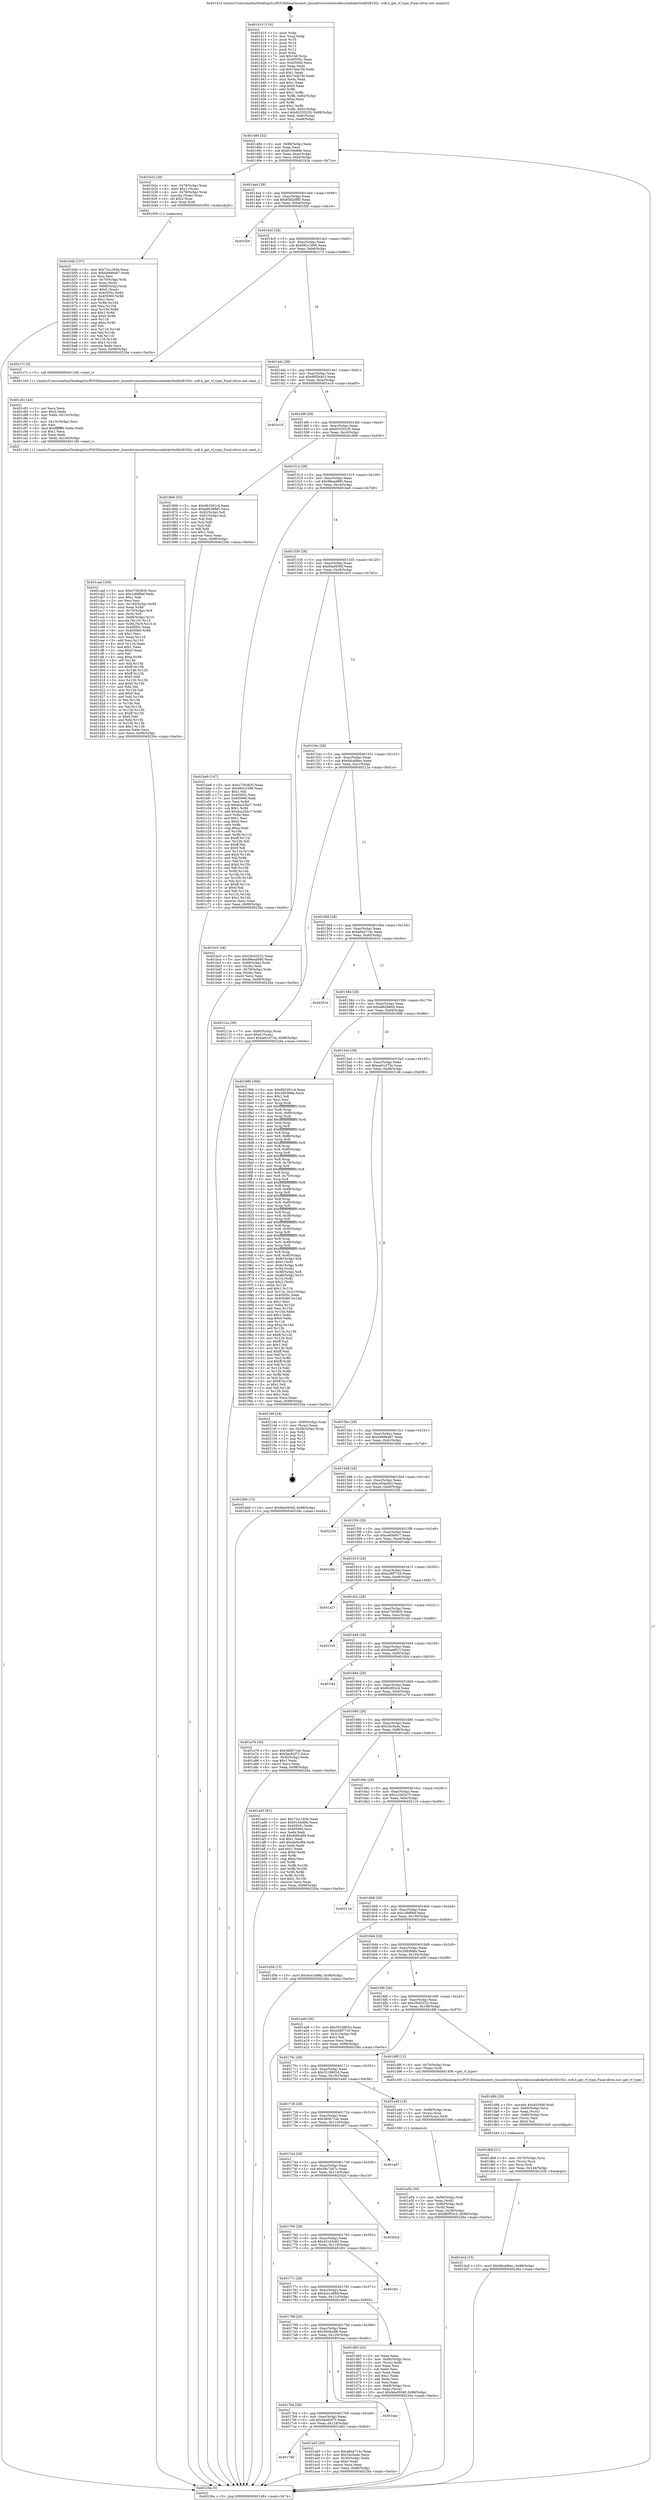 digraph "0x401410" {
  label = "0x401410 (/mnt/c/Users/mathe/Desktop/tcc/POCII/binaries/extr_linuxdriversnetwirelessrealtekrtlwifirtl8192c..wifi.h_get_rf_type_Final-ollvm.out::main(0))"
  labelloc = "t"
  node[shape=record]

  Entry [label="",width=0.3,height=0.3,shape=circle,fillcolor=black,style=filled]
  "0x401484" [label="{
     0x401484 [32]\l
     | [instrs]\l
     &nbsp;&nbsp;0x401484 \<+6\>: mov -0x98(%rbp),%eax\l
     &nbsp;&nbsp;0x40148a \<+2\>: mov %eax,%ecx\l
     &nbsp;&nbsp;0x40148c \<+6\>: sub $0x8164d6fe,%ecx\l
     &nbsp;&nbsp;0x401492 \<+6\>: mov %eax,-0xac(%rbp)\l
     &nbsp;&nbsp;0x401498 \<+6\>: mov %ecx,-0xb0(%rbp)\l
     &nbsp;&nbsp;0x40149e \<+6\>: je 0000000000401b2e \<main+0x71e\>\l
  }"]
  "0x401b2e" [label="{
     0x401b2e [29]\l
     | [instrs]\l
     &nbsp;&nbsp;0x401b2e \<+4\>: mov -0x78(%rbp),%rax\l
     &nbsp;&nbsp;0x401b32 \<+6\>: movl $0x1,(%rax)\l
     &nbsp;&nbsp;0x401b38 \<+4\>: mov -0x78(%rbp),%rax\l
     &nbsp;&nbsp;0x401b3c \<+3\>: movslq (%rax),%rax\l
     &nbsp;&nbsp;0x401b3f \<+4\>: shl $0x2,%rax\l
     &nbsp;&nbsp;0x401b43 \<+3\>: mov %rax,%rdi\l
     &nbsp;&nbsp;0x401b46 \<+5\>: call 0000000000401050 \<malloc@plt\>\l
     | [calls]\l
     &nbsp;&nbsp;0x401050 \{1\} (unknown)\l
  }"]
  "0x4014a4" [label="{
     0x4014a4 [28]\l
     | [instrs]\l
     &nbsp;&nbsp;0x4014a4 \<+5\>: jmp 00000000004014a9 \<main+0x99\>\l
     &nbsp;&nbsp;0x4014a9 \<+6\>: mov -0xac(%rbp),%eax\l
     &nbsp;&nbsp;0x4014af \<+5\>: sub $0x8582df85,%eax\l
     &nbsp;&nbsp;0x4014b4 \<+6\>: mov %eax,-0xb4(%rbp)\l
     &nbsp;&nbsp;0x4014ba \<+6\>: je 0000000000401f26 \<main+0xb16\>\l
  }"]
  Exit [label="",width=0.3,height=0.3,shape=circle,fillcolor=black,style=filled,peripheries=2]
  "0x401f26" [label="{
     0x401f26\l
  }", style=dashed]
  "0x4014c0" [label="{
     0x4014c0 [28]\l
     | [instrs]\l
     &nbsp;&nbsp;0x4014c0 \<+5\>: jmp 00000000004014c5 \<main+0xb5\>\l
     &nbsp;&nbsp;0x4014c5 \<+6\>: mov -0xac(%rbp),%eax\l
     &nbsp;&nbsp;0x4014cb \<+5\>: sub $0x882c1696,%eax\l
     &nbsp;&nbsp;0x4014d0 \<+6\>: mov %eax,-0xb8(%rbp)\l
     &nbsp;&nbsp;0x4014d6 \<+6\>: je 0000000000401c7c \<main+0x86c\>\l
  }"]
  "0x401dcd" [label="{
     0x401dcd [15]\l
     | [instrs]\l
     &nbsp;&nbsp;0x401dcd \<+10\>: movl $0x9dca9bec,-0x98(%rbp)\l
     &nbsp;&nbsp;0x401dd7 \<+5\>: jmp 000000000040226a \<main+0xe5a\>\l
  }"]
  "0x401c7c" [label="{
     0x401c7c [5]\l
     | [instrs]\l
     &nbsp;&nbsp;0x401c7c \<+5\>: call 0000000000401160 \<next_i\>\l
     | [calls]\l
     &nbsp;&nbsp;0x401160 \{1\} (/mnt/c/Users/mathe/Desktop/tcc/POCII/binaries/extr_linuxdriversnetwirelessrealtekrtlwifirtl8192c..wifi.h_get_rf_type_Final-ollvm.out::next_i)\l
  }"]
  "0x4014dc" [label="{
     0x4014dc [28]\l
     | [instrs]\l
     &nbsp;&nbsp;0x4014dc \<+5\>: jmp 00000000004014e1 \<main+0xd1\>\l
     &nbsp;&nbsp;0x4014e1 \<+6\>: mov -0xac(%rbp),%eax\l
     &nbsp;&nbsp;0x4014e7 \<+5\>: sub $0x88f5d4c3,%eax\l
     &nbsp;&nbsp;0x4014ec \<+6\>: mov %eax,-0xbc(%rbp)\l
     &nbsp;&nbsp;0x4014f2 \<+6\>: je 0000000000401e19 \<main+0xa09\>\l
  }"]
  "0x401db8" [label="{
     0x401db8 [21]\l
     | [instrs]\l
     &nbsp;&nbsp;0x401db8 \<+4\>: mov -0x70(%rbp),%rcx\l
     &nbsp;&nbsp;0x401dbc \<+3\>: mov (%rcx),%rcx\l
     &nbsp;&nbsp;0x401dbf \<+3\>: mov %rcx,%rdi\l
     &nbsp;&nbsp;0x401dc2 \<+6\>: mov %eax,-0x144(%rbp)\l
     &nbsp;&nbsp;0x401dc8 \<+5\>: call 0000000000401030 \<free@plt\>\l
     | [calls]\l
     &nbsp;&nbsp;0x401030 \{1\} (unknown)\l
  }"]
  "0x401e19" [label="{
     0x401e19\l
  }", style=dashed]
  "0x4014f8" [label="{
     0x4014f8 [28]\l
     | [instrs]\l
     &nbsp;&nbsp;0x4014f8 \<+5\>: jmp 00000000004014fd \<main+0xed\>\l
     &nbsp;&nbsp;0x4014fd \<+6\>: mov -0xac(%rbp),%eax\l
     &nbsp;&nbsp;0x401503 \<+5\>: sub $0x93335235,%eax\l
     &nbsp;&nbsp;0x401508 \<+6\>: mov %eax,-0xc0(%rbp)\l
     &nbsp;&nbsp;0x40150e \<+6\>: je 0000000000401866 \<main+0x456\>\l
  }"]
  "0x401d9b" [label="{
     0x401d9b [29]\l
     | [instrs]\l
     &nbsp;&nbsp;0x401d9b \<+10\>: movabs $0x4030d6,%rdi\l
     &nbsp;&nbsp;0x401da5 \<+4\>: mov -0x60(%rbp),%rcx\l
     &nbsp;&nbsp;0x401da9 \<+2\>: mov %eax,(%rcx)\l
     &nbsp;&nbsp;0x401dab \<+4\>: mov -0x60(%rbp),%rcx\l
     &nbsp;&nbsp;0x401daf \<+2\>: mov (%rcx),%esi\l
     &nbsp;&nbsp;0x401db1 \<+2\>: mov $0x0,%al\l
     &nbsp;&nbsp;0x401db3 \<+5\>: call 0000000000401040 \<printf@plt\>\l
     | [calls]\l
     &nbsp;&nbsp;0x401040 \{1\} (unknown)\l
  }"]
  "0x401866" [label="{
     0x401866 [53]\l
     | [instrs]\l
     &nbsp;&nbsp;0x401866 \<+5\>: mov $0x663281c4,%eax\l
     &nbsp;&nbsp;0x40186b \<+5\>: mov $0xa86288d5,%ecx\l
     &nbsp;&nbsp;0x401870 \<+6\>: mov -0x92(%rbp),%dl\l
     &nbsp;&nbsp;0x401876 \<+7\>: mov -0x91(%rbp),%sil\l
     &nbsp;&nbsp;0x40187d \<+3\>: mov %dl,%dil\l
     &nbsp;&nbsp;0x401880 \<+3\>: and %sil,%dil\l
     &nbsp;&nbsp;0x401883 \<+3\>: xor %sil,%dl\l
     &nbsp;&nbsp;0x401886 \<+3\>: or %dl,%dil\l
     &nbsp;&nbsp;0x401889 \<+4\>: test $0x1,%dil\l
     &nbsp;&nbsp;0x40188d \<+3\>: cmovne %ecx,%eax\l
     &nbsp;&nbsp;0x401890 \<+6\>: mov %eax,-0x98(%rbp)\l
     &nbsp;&nbsp;0x401896 \<+5\>: jmp 000000000040226a \<main+0xe5a\>\l
  }"]
  "0x401514" [label="{
     0x401514 [28]\l
     | [instrs]\l
     &nbsp;&nbsp;0x401514 \<+5\>: jmp 0000000000401519 \<main+0x109\>\l
     &nbsp;&nbsp;0x401519 \<+6\>: mov -0xac(%rbp),%eax\l
     &nbsp;&nbsp;0x40151f \<+5\>: sub $0x99ead980,%eax\l
     &nbsp;&nbsp;0x401524 \<+6\>: mov %eax,-0xc4(%rbp)\l
     &nbsp;&nbsp;0x40152a \<+6\>: je 0000000000401be9 \<main+0x7d9\>\l
  }"]
  "0x40226a" [label="{
     0x40226a [5]\l
     | [instrs]\l
     &nbsp;&nbsp;0x40226a \<+5\>: jmp 0000000000401484 \<main+0x74\>\l
  }"]
  "0x401410" [label="{
     0x401410 [116]\l
     | [instrs]\l
     &nbsp;&nbsp;0x401410 \<+1\>: push %rbp\l
     &nbsp;&nbsp;0x401411 \<+3\>: mov %rsp,%rbp\l
     &nbsp;&nbsp;0x401414 \<+2\>: push %r15\l
     &nbsp;&nbsp;0x401416 \<+2\>: push %r14\l
     &nbsp;&nbsp;0x401418 \<+2\>: push %r13\l
     &nbsp;&nbsp;0x40141a \<+2\>: push %r12\l
     &nbsp;&nbsp;0x40141c \<+1\>: push %rbx\l
     &nbsp;&nbsp;0x40141d \<+7\>: sub $0x148,%rsp\l
     &nbsp;&nbsp;0x401424 \<+7\>: mov 0x40505c,%eax\l
     &nbsp;&nbsp;0x40142b \<+7\>: mov 0x405060,%ecx\l
     &nbsp;&nbsp;0x401432 \<+2\>: mov %eax,%edx\l
     &nbsp;&nbsp;0x401434 \<+6\>: sub $0x74da7fd,%edx\l
     &nbsp;&nbsp;0x40143a \<+3\>: sub $0x1,%edx\l
     &nbsp;&nbsp;0x40143d \<+6\>: add $0x74da7fd,%edx\l
     &nbsp;&nbsp;0x401443 \<+3\>: imul %edx,%eax\l
     &nbsp;&nbsp;0x401446 \<+3\>: and $0x1,%eax\l
     &nbsp;&nbsp;0x401449 \<+3\>: cmp $0x0,%eax\l
     &nbsp;&nbsp;0x40144c \<+4\>: sete %r8b\l
     &nbsp;&nbsp;0x401450 \<+4\>: and $0x1,%r8b\l
     &nbsp;&nbsp;0x401454 \<+7\>: mov %r8b,-0x92(%rbp)\l
     &nbsp;&nbsp;0x40145b \<+3\>: cmp $0xa,%ecx\l
     &nbsp;&nbsp;0x40145e \<+4\>: setl %r8b\l
     &nbsp;&nbsp;0x401462 \<+4\>: and $0x1,%r8b\l
     &nbsp;&nbsp;0x401466 \<+7\>: mov %r8b,-0x91(%rbp)\l
     &nbsp;&nbsp;0x40146d \<+10\>: movl $0x93335235,-0x98(%rbp)\l
     &nbsp;&nbsp;0x401477 \<+6\>: mov %edi,-0x9c(%rbp)\l
     &nbsp;&nbsp;0x40147d \<+7\>: mov %rsi,-0xa8(%rbp)\l
  }"]
  "0x401cad" [label="{
     0x401cad [169]\l
     | [instrs]\l
     &nbsp;&nbsp;0x401cad \<+5\>: mov $0xe7393835,%ecx\l
     &nbsp;&nbsp;0x401cb2 \<+5\>: mov $0x1dfdf9af,%edx\l
     &nbsp;&nbsp;0x401cb7 \<+3\>: mov $0x1,%dil\l
     &nbsp;&nbsp;0x401cba \<+2\>: xor %esi,%esi\l
     &nbsp;&nbsp;0x401cbc \<+7\>: mov -0x140(%rbp),%r8d\l
     &nbsp;&nbsp;0x401cc3 \<+4\>: imul %eax,%r8d\l
     &nbsp;&nbsp;0x401cc7 \<+4\>: mov -0x70(%rbp),%r9\l
     &nbsp;&nbsp;0x401ccb \<+3\>: mov (%r9),%r9\l
     &nbsp;&nbsp;0x401cce \<+4\>: mov -0x68(%rbp),%r10\l
     &nbsp;&nbsp;0x401cd2 \<+3\>: movslq (%r10),%r10\l
     &nbsp;&nbsp;0x401cd5 \<+4\>: mov %r8d,(%r9,%r10,4)\l
     &nbsp;&nbsp;0x401cd9 \<+7\>: mov 0x40505c,%eax\l
     &nbsp;&nbsp;0x401ce0 \<+8\>: mov 0x405060,%r8d\l
     &nbsp;&nbsp;0x401ce8 \<+3\>: sub $0x1,%esi\l
     &nbsp;&nbsp;0x401ceb \<+3\>: mov %eax,%r11d\l
     &nbsp;&nbsp;0x401cee \<+3\>: add %esi,%r11d\l
     &nbsp;&nbsp;0x401cf1 \<+4\>: imul %r11d,%eax\l
     &nbsp;&nbsp;0x401cf5 \<+3\>: and $0x1,%eax\l
     &nbsp;&nbsp;0x401cf8 \<+3\>: cmp $0x0,%eax\l
     &nbsp;&nbsp;0x401cfb \<+3\>: sete %bl\l
     &nbsp;&nbsp;0x401cfe \<+4\>: cmp $0xa,%r8d\l
     &nbsp;&nbsp;0x401d02 \<+4\>: setl %r14b\l
     &nbsp;&nbsp;0x401d06 \<+3\>: mov %bl,%r15b\l
     &nbsp;&nbsp;0x401d09 \<+4\>: xor $0xff,%r15b\l
     &nbsp;&nbsp;0x401d0d \<+3\>: mov %r14b,%r12b\l
     &nbsp;&nbsp;0x401d10 \<+4\>: xor $0xff,%r12b\l
     &nbsp;&nbsp;0x401d14 \<+4\>: xor $0x0,%dil\l
     &nbsp;&nbsp;0x401d18 \<+3\>: mov %r15b,%r13b\l
     &nbsp;&nbsp;0x401d1b \<+4\>: and $0x0,%r13b\l
     &nbsp;&nbsp;0x401d1f \<+3\>: and %dil,%bl\l
     &nbsp;&nbsp;0x401d22 \<+3\>: mov %r12b,%al\l
     &nbsp;&nbsp;0x401d25 \<+2\>: and $0x0,%al\l
     &nbsp;&nbsp;0x401d27 \<+3\>: and %dil,%r14b\l
     &nbsp;&nbsp;0x401d2a \<+3\>: or %bl,%r13b\l
     &nbsp;&nbsp;0x401d2d \<+3\>: or %r14b,%al\l
     &nbsp;&nbsp;0x401d30 \<+3\>: xor %al,%r13b\l
     &nbsp;&nbsp;0x401d33 \<+3\>: or %r12b,%r15b\l
     &nbsp;&nbsp;0x401d36 \<+4\>: xor $0xff,%r15b\l
     &nbsp;&nbsp;0x401d3a \<+4\>: or $0x0,%dil\l
     &nbsp;&nbsp;0x401d3e \<+3\>: and %dil,%r15b\l
     &nbsp;&nbsp;0x401d41 \<+3\>: or %r15b,%r13b\l
     &nbsp;&nbsp;0x401d44 \<+4\>: test $0x1,%r13b\l
     &nbsp;&nbsp;0x401d48 \<+3\>: cmovne %edx,%ecx\l
     &nbsp;&nbsp;0x401d4b \<+6\>: mov %ecx,-0x98(%rbp)\l
     &nbsp;&nbsp;0x401d51 \<+5\>: jmp 000000000040226a \<main+0xe5a\>\l
  }"]
  "0x401be9" [label="{
     0x401be9 [147]\l
     | [instrs]\l
     &nbsp;&nbsp;0x401be9 \<+5\>: mov $0xe7393835,%eax\l
     &nbsp;&nbsp;0x401bee \<+5\>: mov $0x882c1696,%ecx\l
     &nbsp;&nbsp;0x401bf3 \<+2\>: mov $0x1,%dl\l
     &nbsp;&nbsp;0x401bf5 \<+7\>: mov 0x40505c,%esi\l
     &nbsp;&nbsp;0x401bfc \<+7\>: mov 0x405060,%edi\l
     &nbsp;&nbsp;0x401c03 \<+3\>: mov %esi,%r8d\l
     &nbsp;&nbsp;0x401c06 \<+7\>: sub $0x4ca32bc7,%r8d\l
     &nbsp;&nbsp;0x401c0d \<+4\>: sub $0x1,%r8d\l
     &nbsp;&nbsp;0x401c11 \<+7\>: add $0x4ca32bc7,%r8d\l
     &nbsp;&nbsp;0x401c18 \<+4\>: imul %r8d,%esi\l
     &nbsp;&nbsp;0x401c1c \<+3\>: and $0x1,%esi\l
     &nbsp;&nbsp;0x401c1f \<+3\>: cmp $0x0,%esi\l
     &nbsp;&nbsp;0x401c22 \<+4\>: sete %r9b\l
     &nbsp;&nbsp;0x401c26 \<+3\>: cmp $0xa,%edi\l
     &nbsp;&nbsp;0x401c29 \<+4\>: setl %r10b\l
     &nbsp;&nbsp;0x401c2d \<+3\>: mov %r9b,%r11b\l
     &nbsp;&nbsp;0x401c30 \<+4\>: xor $0xff,%r11b\l
     &nbsp;&nbsp;0x401c34 \<+3\>: mov %r10b,%bl\l
     &nbsp;&nbsp;0x401c37 \<+3\>: xor $0xff,%bl\l
     &nbsp;&nbsp;0x401c3a \<+3\>: xor $0x0,%dl\l
     &nbsp;&nbsp;0x401c3d \<+3\>: mov %r11b,%r14b\l
     &nbsp;&nbsp;0x401c40 \<+4\>: and $0x0,%r14b\l
     &nbsp;&nbsp;0x401c44 \<+3\>: and %dl,%r9b\l
     &nbsp;&nbsp;0x401c47 \<+3\>: mov %bl,%r15b\l
     &nbsp;&nbsp;0x401c4a \<+4\>: and $0x0,%r15b\l
     &nbsp;&nbsp;0x401c4e \<+3\>: and %dl,%r10b\l
     &nbsp;&nbsp;0x401c51 \<+3\>: or %r9b,%r14b\l
     &nbsp;&nbsp;0x401c54 \<+3\>: or %r10b,%r15b\l
     &nbsp;&nbsp;0x401c57 \<+3\>: xor %r15b,%r14b\l
     &nbsp;&nbsp;0x401c5a \<+3\>: or %bl,%r11b\l
     &nbsp;&nbsp;0x401c5d \<+4\>: xor $0xff,%r11b\l
     &nbsp;&nbsp;0x401c61 \<+3\>: or $0x0,%dl\l
     &nbsp;&nbsp;0x401c64 \<+3\>: and %dl,%r11b\l
     &nbsp;&nbsp;0x401c67 \<+3\>: or %r11b,%r14b\l
     &nbsp;&nbsp;0x401c6a \<+4\>: test $0x1,%r14b\l
     &nbsp;&nbsp;0x401c6e \<+3\>: cmovne %ecx,%eax\l
     &nbsp;&nbsp;0x401c71 \<+6\>: mov %eax,-0x98(%rbp)\l
     &nbsp;&nbsp;0x401c77 \<+5\>: jmp 000000000040226a \<main+0xe5a\>\l
  }"]
  "0x401530" [label="{
     0x401530 [28]\l
     | [instrs]\l
     &nbsp;&nbsp;0x401530 \<+5\>: jmp 0000000000401535 \<main+0x125\>\l
     &nbsp;&nbsp;0x401535 \<+6\>: mov -0xac(%rbp),%eax\l
     &nbsp;&nbsp;0x40153b \<+5\>: sub $0x9da5936f,%eax\l
     &nbsp;&nbsp;0x401540 \<+6\>: mov %eax,-0xc8(%rbp)\l
     &nbsp;&nbsp;0x401546 \<+6\>: je 0000000000401bc5 \<main+0x7b5\>\l
  }"]
  "0x401c81" [label="{
     0x401c81 [44]\l
     | [instrs]\l
     &nbsp;&nbsp;0x401c81 \<+2\>: xor %ecx,%ecx\l
     &nbsp;&nbsp;0x401c83 \<+5\>: mov $0x2,%edx\l
     &nbsp;&nbsp;0x401c88 \<+6\>: mov %edx,-0x13c(%rbp)\l
     &nbsp;&nbsp;0x401c8e \<+1\>: cltd\l
     &nbsp;&nbsp;0x401c8f \<+6\>: mov -0x13c(%rbp),%esi\l
     &nbsp;&nbsp;0x401c95 \<+2\>: idiv %esi\l
     &nbsp;&nbsp;0x401c97 \<+6\>: imul $0xfffffffe,%edx,%edx\l
     &nbsp;&nbsp;0x401c9d \<+3\>: sub $0x1,%ecx\l
     &nbsp;&nbsp;0x401ca0 \<+2\>: sub %ecx,%edx\l
     &nbsp;&nbsp;0x401ca2 \<+6\>: mov %edx,-0x140(%rbp)\l
     &nbsp;&nbsp;0x401ca8 \<+5\>: call 0000000000401160 \<next_i\>\l
     | [calls]\l
     &nbsp;&nbsp;0x401160 \{1\} (/mnt/c/Users/mathe/Desktop/tcc/POCII/binaries/extr_linuxdriversnetwirelessrealtekrtlwifirtl8192c..wifi.h_get_rf_type_Final-ollvm.out::next_i)\l
  }"]
  "0x401bc5" [label="{
     0x401bc5 [36]\l
     | [instrs]\l
     &nbsp;&nbsp;0x401bc5 \<+5\>: mov $0x29c63232,%eax\l
     &nbsp;&nbsp;0x401bca \<+5\>: mov $0x99ead980,%ecx\l
     &nbsp;&nbsp;0x401bcf \<+4\>: mov -0x68(%rbp),%rdx\l
     &nbsp;&nbsp;0x401bd3 \<+2\>: mov (%rdx),%esi\l
     &nbsp;&nbsp;0x401bd5 \<+4\>: mov -0x78(%rbp),%rdx\l
     &nbsp;&nbsp;0x401bd9 \<+2\>: cmp (%rdx),%esi\l
     &nbsp;&nbsp;0x401bdb \<+3\>: cmovl %ecx,%eax\l
     &nbsp;&nbsp;0x401bde \<+6\>: mov %eax,-0x98(%rbp)\l
     &nbsp;&nbsp;0x401be4 \<+5\>: jmp 000000000040226a \<main+0xe5a\>\l
  }"]
  "0x40154c" [label="{
     0x40154c [28]\l
     | [instrs]\l
     &nbsp;&nbsp;0x40154c \<+5\>: jmp 0000000000401551 \<main+0x141\>\l
     &nbsp;&nbsp;0x401551 \<+6\>: mov -0xac(%rbp),%eax\l
     &nbsp;&nbsp;0x401557 \<+5\>: sub $0x9dca9bec,%eax\l
     &nbsp;&nbsp;0x40155c \<+6\>: mov %eax,-0xcc(%rbp)\l
     &nbsp;&nbsp;0x401562 \<+6\>: je 000000000040212a \<main+0xd1a\>\l
  }"]
  "0x401b4b" [label="{
     0x401b4b [107]\l
     | [instrs]\l
     &nbsp;&nbsp;0x401b4b \<+5\>: mov $0x72cc183b,%ecx\l
     &nbsp;&nbsp;0x401b50 \<+5\>: mov $0xb4996a87,%edx\l
     &nbsp;&nbsp;0x401b55 \<+2\>: xor %esi,%esi\l
     &nbsp;&nbsp;0x401b57 \<+4\>: mov -0x70(%rbp),%rdi\l
     &nbsp;&nbsp;0x401b5b \<+3\>: mov %rax,(%rdi)\l
     &nbsp;&nbsp;0x401b5e \<+4\>: mov -0x68(%rbp),%rax\l
     &nbsp;&nbsp;0x401b62 \<+6\>: movl $0x0,(%rax)\l
     &nbsp;&nbsp;0x401b68 \<+8\>: mov 0x40505c,%r8d\l
     &nbsp;&nbsp;0x401b70 \<+8\>: mov 0x405060,%r9d\l
     &nbsp;&nbsp;0x401b78 \<+3\>: sub $0x1,%esi\l
     &nbsp;&nbsp;0x401b7b \<+3\>: mov %r8d,%r10d\l
     &nbsp;&nbsp;0x401b7e \<+3\>: add %esi,%r10d\l
     &nbsp;&nbsp;0x401b81 \<+4\>: imul %r10d,%r8d\l
     &nbsp;&nbsp;0x401b85 \<+4\>: and $0x1,%r8d\l
     &nbsp;&nbsp;0x401b89 \<+4\>: cmp $0x0,%r8d\l
     &nbsp;&nbsp;0x401b8d \<+4\>: sete %r11b\l
     &nbsp;&nbsp;0x401b91 \<+4\>: cmp $0xa,%r9d\l
     &nbsp;&nbsp;0x401b95 \<+3\>: setl %bl\l
     &nbsp;&nbsp;0x401b98 \<+3\>: mov %r11b,%r14b\l
     &nbsp;&nbsp;0x401b9b \<+3\>: and %bl,%r14b\l
     &nbsp;&nbsp;0x401b9e \<+3\>: xor %bl,%r11b\l
     &nbsp;&nbsp;0x401ba1 \<+3\>: or %r11b,%r14b\l
     &nbsp;&nbsp;0x401ba4 \<+4\>: test $0x1,%r14b\l
     &nbsp;&nbsp;0x401ba8 \<+3\>: cmovne %edx,%ecx\l
     &nbsp;&nbsp;0x401bab \<+6\>: mov %ecx,-0x98(%rbp)\l
     &nbsp;&nbsp;0x401bb1 \<+5\>: jmp 000000000040226a \<main+0xe5a\>\l
  }"]
  "0x40212a" [label="{
     0x40212a [28]\l
     | [instrs]\l
     &nbsp;&nbsp;0x40212a \<+7\>: mov -0x90(%rbp),%rax\l
     &nbsp;&nbsp;0x402131 \<+6\>: movl $0x0,(%rax)\l
     &nbsp;&nbsp;0x402137 \<+10\>: movl $0xae01d73e,-0x98(%rbp)\l
     &nbsp;&nbsp;0x402141 \<+5\>: jmp 000000000040226a \<main+0xe5a\>\l
  }"]
  "0x401568" [label="{
     0x401568 [28]\l
     | [instrs]\l
     &nbsp;&nbsp;0x401568 \<+5\>: jmp 000000000040156d \<main+0x15d\>\l
     &nbsp;&nbsp;0x40156d \<+6\>: mov -0xac(%rbp),%eax\l
     &nbsp;&nbsp;0x401573 \<+5\>: sub $0xa84a714c,%eax\l
     &nbsp;&nbsp;0x401578 \<+6\>: mov %eax,-0xd0(%rbp)\l
     &nbsp;&nbsp;0x40157e \<+6\>: je 000000000040201e \<main+0xc0e\>\l
  }"]
  "0x4017d0" [label="{
     0x4017d0\l
  }", style=dashed]
  "0x40201e" [label="{
     0x40201e\l
  }", style=dashed]
  "0x401584" [label="{
     0x401584 [28]\l
     | [instrs]\l
     &nbsp;&nbsp;0x401584 \<+5\>: jmp 0000000000401589 \<main+0x179\>\l
     &nbsp;&nbsp;0x401589 \<+6\>: mov -0xac(%rbp),%eax\l
     &nbsp;&nbsp;0x40158f \<+5\>: sub $0xa86288d5,%eax\l
     &nbsp;&nbsp;0x401594 \<+6\>: mov %eax,-0xd4(%rbp)\l
     &nbsp;&nbsp;0x40159a \<+6\>: je 000000000040189b \<main+0x48b\>\l
  }"]
  "0x401ab5" [label="{
     0x401ab5 [30]\l
     | [instrs]\l
     &nbsp;&nbsp;0x401ab5 \<+5\>: mov $0xa84a714c,%eax\l
     &nbsp;&nbsp;0x401aba \<+5\>: mov $0x34c0a4e,%ecx\l
     &nbsp;&nbsp;0x401abf \<+3\>: mov -0x30(%rbp),%edx\l
     &nbsp;&nbsp;0x401ac2 \<+3\>: cmp $0x0,%edx\l
     &nbsp;&nbsp;0x401ac5 \<+3\>: cmove %ecx,%eax\l
     &nbsp;&nbsp;0x401ac8 \<+6\>: mov %eax,-0x98(%rbp)\l
     &nbsp;&nbsp;0x401ace \<+5\>: jmp 000000000040226a \<main+0xe5a\>\l
  }"]
  "0x40189b" [label="{
     0x40189b [366]\l
     | [instrs]\l
     &nbsp;&nbsp;0x40189b \<+5\>: mov $0x663281c4,%eax\l
     &nbsp;&nbsp;0x4018a0 \<+5\>: mov $0x26fc9d8a,%ecx\l
     &nbsp;&nbsp;0x4018a5 \<+2\>: mov $0x1,%dl\l
     &nbsp;&nbsp;0x4018a7 \<+2\>: xor %esi,%esi\l
     &nbsp;&nbsp;0x4018a9 \<+3\>: mov %rsp,%rdi\l
     &nbsp;&nbsp;0x4018ac \<+4\>: add $0xfffffffffffffff0,%rdi\l
     &nbsp;&nbsp;0x4018b0 \<+3\>: mov %rdi,%rsp\l
     &nbsp;&nbsp;0x4018b3 \<+7\>: mov %rdi,-0x90(%rbp)\l
     &nbsp;&nbsp;0x4018ba \<+3\>: mov %rsp,%rdi\l
     &nbsp;&nbsp;0x4018bd \<+4\>: add $0xfffffffffffffff0,%rdi\l
     &nbsp;&nbsp;0x4018c1 \<+3\>: mov %rdi,%rsp\l
     &nbsp;&nbsp;0x4018c4 \<+3\>: mov %rsp,%r8\l
     &nbsp;&nbsp;0x4018c7 \<+4\>: add $0xfffffffffffffff0,%r8\l
     &nbsp;&nbsp;0x4018cb \<+3\>: mov %r8,%rsp\l
     &nbsp;&nbsp;0x4018ce \<+7\>: mov %r8,-0x88(%rbp)\l
     &nbsp;&nbsp;0x4018d5 \<+3\>: mov %rsp,%r8\l
     &nbsp;&nbsp;0x4018d8 \<+4\>: add $0xfffffffffffffff0,%r8\l
     &nbsp;&nbsp;0x4018dc \<+3\>: mov %r8,%rsp\l
     &nbsp;&nbsp;0x4018df \<+4\>: mov %r8,-0x80(%rbp)\l
     &nbsp;&nbsp;0x4018e3 \<+3\>: mov %rsp,%r8\l
     &nbsp;&nbsp;0x4018e6 \<+4\>: add $0xfffffffffffffff0,%r8\l
     &nbsp;&nbsp;0x4018ea \<+3\>: mov %r8,%rsp\l
     &nbsp;&nbsp;0x4018ed \<+4\>: mov %r8,-0x78(%rbp)\l
     &nbsp;&nbsp;0x4018f1 \<+3\>: mov %rsp,%r8\l
     &nbsp;&nbsp;0x4018f4 \<+4\>: add $0xfffffffffffffff0,%r8\l
     &nbsp;&nbsp;0x4018f8 \<+3\>: mov %r8,%rsp\l
     &nbsp;&nbsp;0x4018fb \<+4\>: mov %r8,-0x70(%rbp)\l
     &nbsp;&nbsp;0x4018ff \<+3\>: mov %rsp,%r8\l
     &nbsp;&nbsp;0x401902 \<+4\>: add $0xfffffffffffffff0,%r8\l
     &nbsp;&nbsp;0x401906 \<+3\>: mov %r8,%rsp\l
     &nbsp;&nbsp;0x401909 \<+4\>: mov %r8,-0x68(%rbp)\l
     &nbsp;&nbsp;0x40190d \<+3\>: mov %rsp,%r8\l
     &nbsp;&nbsp;0x401910 \<+4\>: add $0xfffffffffffffff0,%r8\l
     &nbsp;&nbsp;0x401914 \<+3\>: mov %r8,%rsp\l
     &nbsp;&nbsp;0x401917 \<+4\>: mov %r8,-0x60(%rbp)\l
     &nbsp;&nbsp;0x40191b \<+3\>: mov %rsp,%r8\l
     &nbsp;&nbsp;0x40191e \<+4\>: add $0xfffffffffffffff0,%r8\l
     &nbsp;&nbsp;0x401922 \<+3\>: mov %r8,%rsp\l
     &nbsp;&nbsp;0x401925 \<+4\>: mov %r8,-0x58(%rbp)\l
     &nbsp;&nbsp;0x401929 \<+3\>: mov %rsp,%r8\l
     &nbsp;&nbsp;0x40192c \<+4\>: add $0xfffffffffffffff0,%r8\l
     &nbsp;&nbsp;0x401930 \<+3\>: mov %r8,%rsp\l
     &nbsp;&nbsp;0x401933 \<+4\>: mov %r8,-0x50(%rbp)\l
     &nbsp;&nbsp;0x401937 \<+3\>: mov %rsp,%r8\l
     &nbsp;&nbsp;0x40193a \<+4\>: add $0xfffffffffffffff0,%r8\l
     &nbsp;&nbsp;0x40193e \<+3\>: mov %r8,%rsp\l
     &nbsp;&nbsp;0x401941 \<+4\>: mov %r8,-0x48(%rbp)\l
     &nbsp;&nbsp;0x401945 \<+3\>: mov %rsp,%r8\l
     &nbsp;&nbsp;0x401948 \<+4\>: add $0xfffffffffffffff0,%r8\l
     &nbsp;&nbsp;0x40194c \<+3\>: mov %r8,%rsp\l
     &nbsp;&nbsp;0x40194f \<+4\>: mov %r8,-0x40(%rbp)\l
     &nbsp;&nbsp;0x401953 \<+7\>: mov -0x90(%rbp),%r8\l
     &nbsp;&nbsp;0x40195a \<+7\>: movl $0x0,(%r8)\l
     &nbsp;&nbsp;0x401961 \<+7\>: mov -0x9c(%rbp),%r9d\l
     &nbsp;&nbsp;0x401968 \<+3\>: mov %r9d,(%rdi)\l
     &nbsp;&nbsp;0x40196b \<+7\>: mov -0x88(%rbp),%r8\l
     &nbsp;&nbsp;0x401972 \<+7\>: mov -0xa8(%rbp),%r10\l
     &nbsp;&nbsp;0x401979 \<+3\>: mov %r10,(%r8)\l
     &nbsp;&nbsp;0x40197c \<+3\>: cmpl $0x2,(%rdi)\l
     &nbsp;&nbsp;0x40197f \<+4\>: setne %r11b\l
     &nbsp;&nbsp;0x401983 \<+4\>: and $0x1,%r11b\l
     &nbsp;&nbsp;0x401987 \<+4\>: mov %r11b,-0x31(%rbp)\l
     &nbsp;&nbsp;0x40198b \<+7\>: mov 0x40505c,%ebx\l
     &nbsp;&nbsp;0x401992 \<+8\>: mov 0x405060,%r14d\l
     &nbsp;&nbsp;0x40199a \<+3\>: sub $0x1,%esi\l
     &nbsp;&nbsp;0x40199d \<+3\>: mov %ebx,%r15d\l
     &nbsp;&nbsp;0x4019a0 \<+3\>: add %esi,%r15d\l
     &nbsp;&nbsp;0x4019a3 \<+4\>: imul %r15d,%ebx\l
     &nbsp;&nbsp;0x4019a7 \<+3\>: and $0x1,%ebx\l
     &nbsp;&nbsp;0x4019aa \<+3\>: cmp $0x0,%ebx\l
     &nbsp;&nbsp;0x4019ad \<+4\>: sete %r11b\l
     &nbsp;&nbsp;0x4019b1 \<+4\>: cmp $0xa,%r14d\l
     &nbsp;&nbsp;0x4019b5 \<+4\>: setl %r12b\l
     &nbsp;&nbsp;0x4019b9 \<+3\>: mov %r11b,%r13b\l
     &nbsp;&nbsp;0x4019bc \<+4\>: xor $0xff,%r13b\l
     &nbsp;&nbsp;0x4019c0 \<+3\>: mov %r12b,%sil\l
     &nbsp;&nbsp;0x4019c3 \<+4\>: xor $0xff,%sil\l
     &nbsp;&nbsp;0x4019c7 \<+3\>: xor $0x1,%dl\l
     &nbsp;&nbsp;0x4019ca \<+3\>: mov %r13b,%dil\l
     &nbsp;&nbsp;0x4019cd \<+4\>: and $0xff,%dil\l
     &nbsp;&nbsp;0x4019d1 \<+3\>: and %dl,%r11b\l
     &nbsp;&nbsp;0x4019d4 \<+3\>: mov %sil,%r8b\l
     &nbsp;&nbsp;0x4019d7 \<+4\>: and $0xff,%r8b\l
     &nbsp;&nbsp;0x4019db \<+3\>: and %dl,%r12b\l
     &nbsp;&nbsp;0x4019de \<+3\>: or %r11b,%dil\l
     &nbsp;&nbsp;0x4019e1 \<+3\>: or %r12b,%r8b\l
     &nbsp;&nbsp;0x4019e4 \<+3\>: xor %r8b,%dil\l
     &nbsp;&nbsp;0x4019e7 \<+3\>: or %sil,%r13b\l
     &nbsp;&nbsp;0x4019ea \<+4\>: xor $0xff,%r13b\l
     &nbsp;&nbsp;0x4019ee \<+3\>: or $0x1,%dl\l
     &nbsp;&nbsp;0x4019f1 \<+3\>: and %dl,%r13b\l
     &nbsp;&nbsp;0x4019f4 \<+3\>: or %r13b,%dil\l
     &nbsp;&nbsp;0x4019f7 \<+4\>: test $0x1,%dil\l
     &nbsp;&nbsp;0x4019fb \<+3\>: cmovne %ecx,%eax\l
     &nbsp;&nbsp;0x4019fe \<+6\>: mov %eax,-0x98(%rbp)\l
     &nbsp;&nbsp;0x401a04 \<+5\>: jmp 000000000040226a \<main+0xe5a\>\l
  }"]
  "0x4015a0" [label="{
     0x4015a0 [28]\l
     | [instrs]\l
     &nbsp;&nbsp;0x4015a0 \<+5\>: jmp 00000000004015a5 \<main+0x195\>\l
     &nbsp;&nbsp;0x4015a5 \<+6\>: mov -0xac(%rbp),%eax\l
     &nbsp;&nbsp;0x4015ab \<+5\>: sub $0xae01d73e,%eax\l
     &nbsp;&nbsp;0x4015b0 \<+6\>: mov %eax,-0xd8(%rbp)\l
     &nbsp;&nbsp;0x4015b6 \<+6\>: je 0000000000402146 \<main+0xd36\>\l
  }"]
  "0x4017b4" [label="{
     0x4017b4 [28]\l
     | [instrs]\l
     &nbsp;&nbsp;0x4017b4 \<+5\>: jmp 00000000004017b9 \<main+0x3a9\>\l
     &nbsp;&nbsp;0x4017b9 \<+6\>: mov -0xac(%rbp),%eax\l
     &nbsp;&nbsp;0x4017bf \<+5\>: sub $0x5ae82f73,%eax\l
     &nbsp;&nbsp;0x4017c4 \<+6\>: mov %eax,-0x124(%rbp)\l
     &nbsp;&nbsp;0x4017ca \<+6\>: je 0000000000401ab5 \<main+0x6a5\>\l
  }"]
  "0x401eac" [label="{
     0x401eac\l
  }", style=dashed]
  "0x402146" [label="{
     0x402146 [24]\l
     | [instrs]\l
     &nbsp;&nbsp;0x402146 \<+7\>: mov -0x90(%rbp),%rax\l
     &nbsp;&nbsp;0x40214d \<+2\>: mov (%rax),%eax\l
     &nbsp;&nbsp;0x40214f \<+4\>: lea -0x28(%rbp),%rsp\l
     &nbsp;&nbsp;0x402153 \<+1\>: pop %rbx\l
     &nbsp;&nbsp;0x402154 \<+2\>: pop %r12\l
     &nbsp;&nbsp;0x402156 \<+2\>: pop %r13\l
     &nbsp;&nbsp;0x402158 \<+2\>: pop %r14\l
     &nbsp;&nbsp;0x40215a \<+2\>: pop %r15\l
     &nbsp;&nbsp;0x40215c \<+1\>: pop %rbp\l
     &nbsp;&nbsp;0x40215d \<+1\>: ret\l
  }"]
  "0x4015bc" [label="{
     0x4015bc [28]\l
     | [instrs]\l
     &nbsp;&nbsp;0x4015bc \<+5\>: jmp 00000000004015c1 \<main+0x1b1\>\l
     &nbsp;&nbsp;0x4015c1 \<+6\>: mov -0xac(%rbp),%eax\l
     &nbsp;&nbsp;0x4015c7 \<+5\>: sub $0xb4996a87,%eax\l
     &nbsp;&nbsp;0x4015cc \<+6\>: mov %eax,-0xdc(%rbp)\l
     &nbsp;&nbsp;0x4015d2 \<+6\>: je 0000000000401bb6 \<main+0x7a6\>\l
  }"]
  "0x401798" [label="{
     0x401798 [28]\l
     | [instrs]\l
     &nbsp;&nbsp;0x401798 \<+5\>: jmp 000000000040179d \<main+0x38d\>\l
     &nbsp;&nbsp;0x40179d \<+6\>: mov -0xac(%rbp),%eax\l
     &nbsp;&nbsp;0x4017a3 \<+5\>: sub $0x5804a2fb,%eax\l
     &nbsp;&nbsp;0x4017a8 \<+6\>: mov %eax,-0x120(%rbp)\l
     &nbsp;&nbsp;0x4017ae \<+6\>: je 0000000000401eac \<main+0xa9c\>\l
  }"]
  "0x401bb6" [label="{
     0x401bb6 [15]\l
     | [instrs]\l
     &nbsp;&nbsp;0x401bb6 \<+10\>: movl $0x9da5936f,-0x98(%rbp)\l
     &nbsp;&nbsp;0x401bc0 \<+5\>: jmp 000000000040226a \<main+0xe5a\>\l
  }"]
  "0x4015d8" [label="{
     0x4015d8 [28]\l
     | [instrs]\l
     &nbsp;&nbsp;0x4015d8 \<+5\>: jmp 00000000004015dd \<main+0x1cd\>\l
     &nbsp;&nbsp;0x4015dd \<+6\>: mov -0xac(%rbp),%eax\l
     &nbsp;&nbsp;0x4015e3 \<+5\>: sub $0xce54ad43,%eax\l
     &nbsp;&nbsp;0x4015e8 \<+6\>: mov %eax,-0xe0(%rbp)\l
     &nbsp;&nbsp;0x4015ee \<+6\>: je 000000000040225b \<main+0xe4b\>\l
  }"]
  "0x401d65" [label="{
     0x401d65 [42]\l
     | [instrs]\l
     &nbsp;&nbsp;0x401d65 \<+2\>: xor %eax,%eax\l
     &nbsp;&nbsp;0x401d67 \<+4\>: mov -0x68(%rbp),%rcx\l
     &nbsp;&nbsp;0x401d6b \<+2\>: mov (%rcx),%edx\l
     &nbsp;&nbsp;0x401d6d \<+2\>: mov %eax,%esi\l
     &nbsp;&nbsp;0x401d6f \<+2\>: sub %edx,%esi\l
     &nbsp;&nbsp;0x401d71 \<+2\>: mov %eax,%edx\l
     &nbsp;&nbsp;0x401d73 \<+3\>: sub $0x1,%edx\l
     &nbsp;&nbsp;0x401d76 \<+2\>: add %edx,%esi\l
     &nbsp;&nbsp;0x401d78 \<+2\>: sub %esi,%eax\l
     &nbsp;&nbsp;0x401d7a \<+4\>: mov -0x68(%rbp),%rcx\l
     &nbsp;&nbsp;0x401d7e \<+2\>: mov %eax,(%rcx)\l
     &nbsp;&nbsp;0x401d80 \<+10\>: movl $0x9da5936f,-0x98(%rbp)\l
     &nbsp;&nbsp;0x401d8a \<+5\>: jmp 000000000040226a \<main+0xe5a\>\l
  }"]
  "0x40225b" [label="{
     0x40225b\l
  }", style=dashed]
  "0x4015f4" [label="{
     0x4015f4 [28]\l
     | [instrs]\l
     &nbsp;&nbsp;0x4015f4 \<+5\>: jmp 00000000004015f9 \<main+0x1e9\>\l
     &nbsp;&nbsp;0x4015f9 \<+6\>: mov -0xac(%rbp),%eax\l
     &nbsp;&nbsp;0x4015ff \<+5\>: sub $0xce6490c7,%eax\l
     &nbsp;&nbsp;0x401604 \<+6\>: mov %eax,-0xe4(%rbp)\l
     &nbsp;&nbsp;0x40160a \<+6\>: je 0000000000401ddc \<main+0x9cc\>\l
  }"]
  "0x40177c" [label="{
     0x40177c [28]\l
     | [instrs]\l
     &nbsp;&nbsp;0x40177c \<+5\>: jmp 0000000000401781 \<main+0x371\>\l
     &nbsp;&nbsp;0x401781 \<+6\>: mov -0xac(%rbp),%eax\l
     &nbsp;&nbsp;0x401787 \<+5\>: sub $0x4ce1a89d,%eax\l
     &nbsp;&nbsp;0x40178c \<+6\>: mov %eax,-0x11c(%rbp)\l
     &nbsp;&nbsp;0x401792 \<+6\>: je 0000000000401d65 \<main+0x955\>\l
  }"]
  "0x401ddc" [label="{
     0x401ddc\l
  }", style=dashed]
  "0x401610" [label="{
     0x401610 [28]\l
     | [instrs]\l
     &nbsp;&nbsp;0x401610 \<+5\>: jmp 0000000000401615 \<main+0x205\>\l
     &nbsp;&nbsp;0x401615 \<+6\>: mov -0xac(%rbp),%eax\l
     &nbsp;&nbsp;0x40161b \<+5\>: sub $0xe28f77c9,%eax\l
     &nbsp;&nbsp;0x401620 \<+6\>: mov %eax,-0xe8(%rbp)\l
     &nbsp;&nbsp;0x401626 \<+6\>: je 0000000000401a27 \<main+0x617\>\l
  }"]
  "0x401fd1" [label="{
     0x401fd1\l
  }", style=dashed]
  "0x401a27" [label="{
     0x401a27\l
  }", style=dashed]
  "0x40162c" [label="{
     0x40162c [28]\l
     | [instrs]\l
     &nbsp;&nbsp;0x40162c \<+5\>: jmp 0000000000401631 \<main+0x221\>\l
     &nbsp;&nbsp;0x401631 \<+6\>: mov -0xac(%rbp),%eax\l
     &nbsp;&nbsp;0x401637 \<+5\>: sub $0xe7393835,%eax\l
     &nbsp;&nbsp;0x40163c \<+6\>: mov %eax,-0xec(%rbp)\l
     &nbsp;&nbsp;0x401642 \<+6\>: je 00000000004021e0 \<main+0xdd0\>\l
  }"]
  "0x401760" [label="{
     0x401760 [28]\l
     | [instrs]\l
     &nbsp;&nbsp;0x401760 \<+5\>: jmp 0000000000401765 \<main+0x355\>\l
     &nbsp;&nbsp;0x401765 \<+6\>: mov -0xac(%rbp),%eax\l
     &nbsp;&nbsp;0x40176b \<+5\>: sub $0x43143e82,%eax\l
     &nbsp;&nbsp;0x401770 \<+6\>: mov %eax,-0x118(%rbp)\l
     &nbsp;&nbsp;0x401776 \<+6\>: je 0000000000401fd1 \<main+0xbc1\>\l
  }"]
  "0x4021e0" [label="{
     0x4021e0\l
  }", style=dashed]
  "0x401648" [label="{
     0x401648 [28]\l
     | [instrs]\l
     &nbsp;&nbsp;0x401648 \<+5\>: jmp 000000000040164d \<main+0x23d\>\l
     &nbsp;&nbsp;0x40164d \<+6\>: mov -0xac(%rbp),%eax\l
     &nbsp;&nbsp;0x401653 \<+5\>: sub $0xf4ae8f13,%eax\l
     &nbsp;&nbsp;0x401658 \<+6\>: mov %eax,-0xf0(%rbp)\l
     &nbsp;&nbsp;0x40165e \<+6\>: je 0000000000401f44 \<main+0xb34\>\l
  }"]
  "0x40202d" [label="{
     0x40202d\l
  }", style=dashed]
  "0x401f44" [label="{
     0x401f44\l
  }", style=dashed]
  "0x401664" [label="{
     0x401664 [28]\l
     | [instrs]\l
     &nbsp;&nbsp;0x401664 \<+5\>: jmp 0000000000401669 \<main+0x259\>\l
     &nbsp;&nbsp;0x401669 \<+6\>: mov -0xac(%rbp),%eax\l
     &nbsp;&nbsp;0x40166f \<+5\>: sub $0xfb0f02c4,%eax\l
     &nbsp;&nbsp;0x401674 \<+6\>: mov %eax,-0xf4(%rbp)\l
     &nbsp;&nbsp;0x40167a \<+6\>: je 0000000000401a79 \<main+0x669\>\l
  }"]
  "0x401744" [label="{
     0x401744 [28]\l
     | [instrs]\l
     &nbsp;&nbsp;0x401744 \<+5\>: jmp 0000000000401749 \<main+0x339\>\l
     &nbsp;&nbsp;0x401749 \<+6\>: mov -0xac(%rbp),%eax\l
     &nbsp;&nbsp;0x40174f \<+5\>: sub $0x38c7ab7c,%eax\l
     &nbsp;&nbsp;0x401754 \<+6\>: mov %eax,-0x114(%rbp)\l
     &nbsp;&nbsp;0x40175a \<+6\>: je 000000000040202d \<main+0xc1d\>\l
  }"]
  "0x401a79" [label="{
     0x401a79 [30]\l
     | [instrs]\l
     &nbsp;&nbsp;0x401a79 \<+5\>: mov $0x360671eb,%eax\l
     &nbsp;&nbsp;0x401a7e \<+5\>: mov $0x5ae82f73,%ecx\l
     &nbsp;&nbsp;0x401a83 \<+3\>: mov -0x30(%rbp),%edx\l
     &nbsp;&nbsp;0x401a86 \<+3\>: cmp $0x1,%edx\l
     &nbsp;&nbsp;0x401a89 \<+3\>: cmovl %ecx,%eax\l
     &nbsp;&nbsp;0x401a8c \<+6\>: mov %eax,-0x98(%rbp)\l
     &nbsp;&nbsp;0x401a92 \<+5\>: jmp 000000000040226a \<main+0xe5a\>\l
  }"]
  "0x401680" [label="{
     0x401680 [28]\l
     | [instrs]\l
     &nbsp;&nbsp;0x401680 \<+5\>: jmp 0000000000401685 \<main+0x275\>\l
     &nbsp;&nbsp;0x401685 \<+6\>: mov -0xac(%rbp),%eax\l
     &nbsp;&nbsp;0x40168b \<+5\>: sub $0x34c0a4e,%eax\l
     &nbsp;&nbsp;0x401690 \<+6\>: mov %eax,-0xf8(%rbp)\l
     &nbsp;&nbsp;0x401696 \<+6\>: je 0000000000401ad3 \<main+0x6c3\>\l
  }"]
  "0x401a97" [label="{
     0x401a97\l
  }", style=dashed]
  "0x401ad3" [label="{
     0x401ad3 [91]\l
     | [instrs]\l
     &nbsp;&nbsp;0x401ad3 \<+5\>: mov $0x72cc183b,%eax\l
     &nbsp;&nbsp;0x401ad8 \<+5\>: mov $0x8164d6fe,%ecx\l
     &nbsp;&nbsp;0x401add \<+7\>: mov 0x40505c,%edx\l
     &nbsp;&nbsp;0x401ae4 \<+7\>: mov 0x405060,%esi\l
     &nbsp;&nbsp;0x401aeb \<+2\>: mov %edx,%edi\l
     &nbsp;&nbsp;0x401aed \<+6\>: sub $0xdef4c8f4,%edi\l
     &nbsp;&nbsp;0x401af3 \<+3\>: sub $0x1,%edi\l
     &nbsp;&nbsp;0x401af6 \<+6\>: add $0xdef4c8f4,%edi\l
     &nbsp;&nbsp;0x401afc \<+3\>: imul %edi,%edx\l
     &nbsp;&nbsp;0x401aff \<+3\>: and $0x1,%edx\l
     &nbsp;&nbsp;0x401b02 \<+3\>: cmp $0x0,%edx\l
     &nbsp;&nbsp;0x401b05 \<+4\>: sete %r8b\l
     &nbsp;&nbsp;0x401b09 \<+3\>: cmp $0xa,%esi\l
     &nbsp;&nbsp;0x401b0c \<+4\>: setl %r9b\l
     &nbsp;&nbsp;0x401b10 \<+3\>: mov %r8b,%r10b\l
     &nbsp;&nbsp;0x401b13 \<+3\>: and %r9b,%r10b\l
     &nbsp;&nbsp;0x401b16 \<+3\>: xor %r9b,%r8b\l
     &nbsp;&nbsp;0x401b19 \<+3\>: or %r8b,%r10b\l
     &nbsp;&nbsp;0x401b1c \<+4\>: test $0x1,%r10b\l
     &nbsp;&nbsp;0x401b20 \<+3\>: cmovne %ecx,%eax\l
     &nbsp;&nbsp;0x401b23 \<+6\>: mov %eax,-0x98(%rbp)\l
     &nbsp;&nbsp;0x401b29 \<+5\>: jmp 000000000040226a \<main+0xe5a\>\l
  }"]
  "0x40169c" [label="{
     0x40169c [28]\l
     | [instrs]\l
     &nbsp;&nbsp;0x40169c \<+5\>: jmp 00000000004016a1 \<main+0x291\>\l
     &nbsp;&nbsp;0x4016a1 \<+6\>: mov -0xac(%rbp),%eax\l
     &nbsp;&nbsp;0x4016a7 \<+5\>: sub $0x122b5a75,%eax\l
     &nbsp;&nbsp;0x4016ac \<+6\>: mov %eax,-0xfc(%rbp)\l
     &nbsp;&nbsp;0x4016b2 \<+6\>: je 000000000040211b \<main+0xd0b\>\l
  }"]
  "0x401a5b" [label="{
     0x401a5b [30]\l
     | [instrs]\l
     &nbsp;&nbsp;0x401a5b \<+4\>: mov -0x80(%rbp),%rdi\l
     &nbsp;&nbsp;0x401a5f \<+2\>: mov %eax,(%rdi)\l
     &nbsp;&nbsp;0x401a61 \<+4\>: mov -0x80(%rbp),%rdi\l
     &nbsp;&nbsp;0x401a65 \<+2\>: mov (%rdi),%eax\l
     &nbsp;&nbsp;0x401a67 \<+3\>: mov %eax,-0x30(%rbp)\l
     &nbsp;&nbsp;0x401a6a \<+10\>: movl $0xfb0f02c4,-0x98(%rbp)\l
     &nbsp;&nbsp;0x401a74 \<+5\>: jmp 000000000040226a \<main+0xe5a\>\l
  }"]
  "0x40211b" [label="{
     0x40211b\l
  }", style=dashed]
  "0x4016b8" [label="{
     0x4016b8 [28]\l
     | [instrs]\l
     &nbsp;&nbsp;0x4016b8 \<+5\>: jmp 00000000004016bd \<main+0x2ad\>\l
     &nbsp;&nbsp;0x4016bd \<+6\>: mov -0xac(%rbp),%eax\l
     &nbsp;&nbsp;0x4016c3 \<+5\>: sub $0x1dfdf9af,%eax\l
     &nbsp;&nbsp;0x4016c8 \<+6\>: mov %eax,-0x100(%rbp)\l
     &nbsp;&nbsp;0x4016ce \<+6\>: je 0000000000401d56 \<main+0x946\>\l
  }"]
  "0x401728" [label="{
     0x401728 [28]\l
     | [instrs]\l
     &nbsp;&nbsp;0x401728 \<+5\>: jmp 000000000040172d \<main+0x31d\>\l
     &nbsp;&nbsp;0x40172d \<+6\>: mov -0xac(%rbp),%eax\l
     &nbsp;&nbsp;0x401733 \<+5\>: sub $0x360671eb,%eax\l
     &nbsp;&nbsp;0x401738 \<+6\>: mov %eax,-0x110(%rbp)\l
     &nbsp;&nbsp;0x40173e \<+6\>: je 0000000000401a97 \<main+0x687\>\l
  }"]
  "0x401d56" [label="{
     0x401d56 [15]\l
     | [instrs]\l
     &nbsp;&nbsp;0x401d56 \<+10\>: movl $0x4ce1a89d,-0x98(%rbp)\l
     &nbsp;&nbsp;0x401d60 \<+5\>: jmp 000000000040226a \<main+0xe5a\>\l
  }"]
  "0x4016d4" [label="{
     0x4016d4 [28]\l
     | [instrs]\l
     &nbsp;&nbsp;0x4016d4 \<+5\>: jmp 00000000004016d9 \<main+0x2c9\>\l
     &nbsp;&nbsp;0x4016d9 \<+6\>: mov -0xac(%rbp),%eax\l
     &nbsp;&nbsp;0x4016df \<+5\>: sub $0x26fc9d8a,%eax\l
     &nbsp;&nbsp;0x4016e4 \<+6\>: mov %eax,-0x104(%rbp)\l
     &nbsp;&nbsp;0x4016ea \<+6\>: je 0000000000401a09 \<main+0x5f9\>\l
  }"]
  "0x401a48" [label="{
     0x401a48 [19]\l
     | [instrs]\l
     &nbsp;&nbsp;0x401a48 \<+7\>: mov -0x88(%rbp),%rax\l
     &nbsp;&nbsp;0x401a4f \<+3\>: mov (%rax),%rax\l
     &nbsp;&nbsp;0x401a52 \<+4\>: mov 0x8(%rax),%rdi\l
     &nbsp;&nbsp;0x401a56 \<+5\>: call 0000000000401060 \<atoi@plt\>\l
     | [calls]\l
     &nbsp;&nbsp;0x401060 \{1\} (unknown)\l
  }"]
  "0x401a09" [label="{
     0x401a09 [30]\l
     | [instrs]\l
     &nbsp;&nbsp;0x401a09 \<+5\>: mov $0x3518802d,%eax\l
     &nbsp;&nbsp;0x401a0e \<+5\>: mov $0xe28f77c9,%ecx\l
     &nbsp;&nbsp;0x401a13 \<+3\>: mov -0x31(%rbp),%dl\l
     &nbsp;&nbsp;0x401a16 \<+3\>: test $0x1,%dl\l
     &nbsp;&nbsp;0x401a19 \<+3\>: cmovne %ecx,%eax\l
     &nbsp;&nbsp;0x401a1c \<+6\>: mov %eax,-0x98(%rbp)\l
     &nbsp;&nbsp;0x401a22 \<+5\>: jmp 000000000040226a \<main+0xe5a\>\l
  }"]
  "0x4016f0" [label="{
     0x4016f0 [28]\l
     | [instrs]\l
     &nbsp;&nbsp;0x4016f0 \<+5\>: jmp 00000000004016f5 \<main+0x2e5\>\l
     &nbsp;&nbsp;0x4016f5 \<+6\>: mov -0xac(%rbp),%eax\l
     &nbsp;&nbsp;0x4016fb \<+5\>: sub $0x29c63232,%eax\l
     &nbsp;&nbsp;0x401700 \<+6\>: mov %eax,-0x108(%rbp)\l
     &nbsp;&nbsp;0x401706 \<+6\>: je 0000000000401d8f \<main+0x97f\>\l
  }"]
  "0x40170c" [label="{
     0x40170c [28]\l
     | [instrs]\l
     &nbsp;&nbsp;0x40170c \<+5\>: jmp 0000000000401711 \<main+0x301\>\l
     &nbsp;&nbsp;0x401711 \<+6\>: mov -0xac(%rbp),%eax\l
     &nbsp;&nbsp;0x401717 \<+5\>: sub $0x3518802d,%eax\l
     &nbsp;&nbsp;0x40171c \<+6\>: mov %eax,-0x10c(%rbp)\l
     &nbsp;&nbsp;0x401722 \<+6\>: je 0000000000401a48 \<main+0x638\>\l
  }"]
  "0x401d8f" [label="{
     0x401d8f [12]\l
     | [instrs]\l
     &nbsp;&nbsp;0x401d8f \<+4\>: mov -0x70(%rbp),%rax\l
     &nbsp;&nbsp;0x401d93 \<+3\>: mov (%rax),%rdi\l
     &nbsp;&nbsp;0x401d96 \<+5\>: call 0000000000401400 \<get_rf_type\>\l
     | [calls]\l
     &nbsp;&nbsp;0x401400 \{1\} (/mnt/c/Users/mathe/Desktop/tcc/POCII/binaries/extr_linuxdriversnetwirelessrealtekrtlwifirtl8192c..wifi.h_get_rf_type_Final-ollvm.out::get_rf_type)\l
  }"]
  Entry -> "0x401410" [label=" 1"]
  "0x401484" -> "0x401b2e" [label=" 1"]
  "0x401484" -> "0x4014a4" [label=" 17"]
  "0x402146" -> Exit [label=" 1"]
  "0x4014a4" -> "0x401f26" [label=" 0"]
  "0x4014a4" -> "0x4014c0" [label=" 17"]
  "0x40212a" -> "0x40226a" [label=" 1"]
  "0x4014c0" -> "0x401c7c" [label=" 1"]
  "0x4014c0" -> "0x4014dc" [label=" 16"]
  "0x401dcd" -> "0x40226a" [label=" 1"]
  "0x4014dc" -> "0x401e19" [label=" 0"]
  "0x4014dc" -> "0x4014f8" [label=" 16"]
  "0x401db8" -> "0x401dcd" [label=" 1"]
  "0x4014f8" -> "0x401866" [label=" 1"]
  "0x4014f8" -> "0x401514" [label=" 15"]
  "0x401866" -> "0x40226a" [label=" 1"]
  "0x401410" -> "0x401484" [label=" 1"]
  "0x40226a" -> "0x401484" [label=" 17"]
  "0x401d9b" -> "0x401db8" [label=" 1"]
  "0x401514" -> "0x401be9" [label=" 1"]
  "0x401514" -> "0x401530" [label=" 14"]
  "0x401d8f" -> "0x401d9b" [label=" 1"]
  "0x401530" -> "0x401bc5" [label=" 2"]
  "0x401530" -> "0x40154c" [label=" 12"]
  "0x401d65" -> "0x40226a" [label=" 1"]
  "0x40154c" -> "0x40212a" [label=" 1"]
  "0x40154c" -> "0x401568" [label=" 11"]
  "0x401d56" -> "0x40226a" [label=" 1"]
  "0x401568" -> "0x40201e" [label=" 0"]
  "0x401568" -> "0x401584" [label=" 11"]
  "0x401cad" -> "0x40226a" [label=" 1"]
  "0x401584" -> "0x40189b" [label=" 1"]
  "0x401584" -> "0x4015a0" [label=" 10"]
  "0x401c81" -> "0x401cad" [label=" 1"]
  "0x40189b" -> "0x40226a" [label=" 1"]
  "0x401be9" -> "0x40226a" [label=" 1"]
  "0x4015a0" -> "0x402146" [label=" 1"]
  "0x4015a0" -> "0x4015bc" [label=" 9"]
  "0x401bc5" -> "0x40226a" [label=" 2"]
  "0x4015bc" -> "0x401bb6" [label=" 1"]
  "0x4015bc" -> "0x4015d8" [label=" 8"]
  "0x401b4b" -> "0x40226a" [label=" 1"]
  "0x4015d8" -> "0x40225b" [label=" 0"]
  "0x4015d8" -> "0x4015f4" [label=" 8"]
  "0x401b2e" -> "0x401b4b" [label=" 1"]
  "0x4015f4" -> "0x401ddc" [label=" 0"]
  "0x4015f4" -> "0x401610" [label=" 8"]
  "0x401ab5" -> "0x40226a" [label=" 1"]
  "0x401610" -> "0x401a27" [label=" 0"]
  "0x401610" -> "0x40162c" [label=" 8"]
  "0x4017b4" -> "0x4017d0" [label=" 0"]
  "0x40162c" -> "0x4021e0" [label=" 0"]
  "0x40162c" -> "0x401648" [label=" 8"]
  "0x401c7c" -> "0x401c81" [label=" 1"]
  "0x401648" -> "0x401f44" [label=" 0"]
  "0x401648" -> "0x401664" [label=" 8"]
  "0x401798" -> "0x4017b4" [label=" 1"]
  "0x401664" -> "0x401a79" [label=" 1"]
  "0x401664" -> "0x401680" [label=" 7"]
  "0x401bb6" -> "0x40226a" [label=" 1"]
  "0x401680" -> "0x401ad3" [label=" 1"]
  "0x401680" -> "0x40169c" [label=" 6"]
  "0x40177c" -> "0x401798" [label=" 1"]
  "0x40169c" -> "0x40211b" [label=" 0"]
  "0x40169c" -> "0x4016b8" [label=" 6"]
  "0x401ad3" -> "0x40226a" [label=" 1"]
  "0x4016b8" -> "0x401d56" [label=" 1"]
  "0x4016b8" -> "0x4016d4" [label=" 5"]
  "0x401760" -> "0x40177c" [label=" 2"]
  "0x4016d4" -> "0x401a09" [label=" 1"]
  "0x4016d4" -> "0x4016f0" [label=" 4"]
  "0x401a09" -> "0x40226a" [label=" 1"]
  "0x401760" -> "0x401fd1" [label=" 0"]
  "0x4016f0" -> "0x401d8f" [label=" 1"]
  "0x4016f0" -> "0x40170c" [label=" 3"]
  "0x4017b4" -> "0x401ab5" [label=" 1"]
  "0x40170c" -> "0x401a48" [label=" 1"]
  "0x40170c" -> "0x401728" [label=" 2"]
  "0x401a48" -> "0x401a5b" [label=" 1"]
  "0x401a5b" -> "0x40226a" [label=" 1"]
  "0x401a79" -> "0x40226a" [label=" 1"]
  "0x40177c" -> "0x401d65" [label=" 1"]
  "0x401728" -> "0x401a97" [label=" 0"]
  "0x401728" -> "0x401744" [label=" 2"]
  "0x401798" -> "0x401eac" [label=" 0"]
  "0x401744" -> "0x40202d" [label=" 0"]
  "0x401744" -> "0x401760" [label=" 2"]
}
